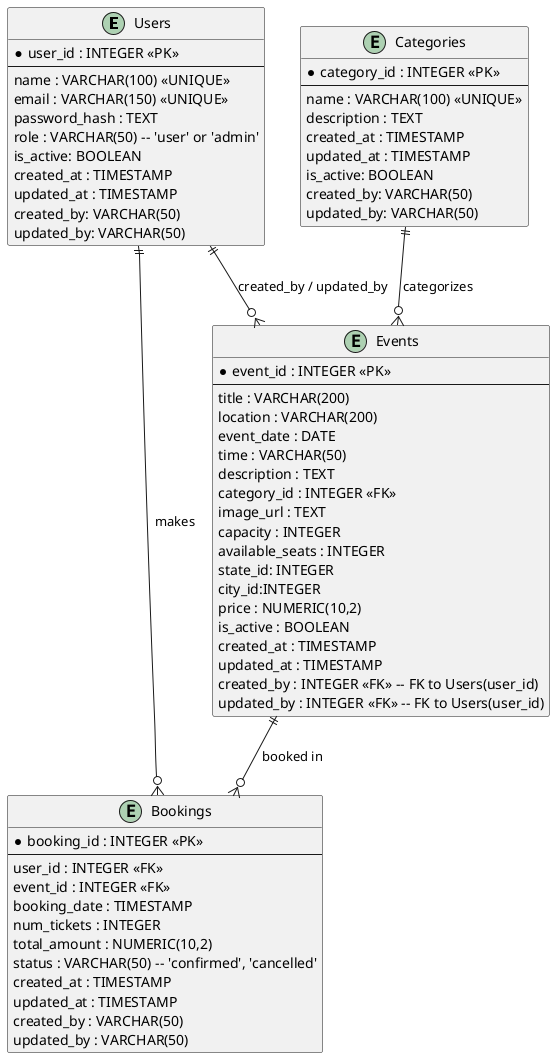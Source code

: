 @startuml
entity Users {
  * user_id : INTEGER <<PK>>
  --
  name : VARCHAR(100) <<UNIQUE>>
  email : VARCHAR(150) <<UNIQUE>>
  password_hash : TEXT
  role : VARCHAR(50) -- 'user' or 'admin'
  is_active: BOOLEAN
  created_at : TIMESTAMP
  updated_at : TIMESTAMP
  created_by: VARCHAR(50)
  updated_by: VARCHAR(50)
}

entity Categories {
  * category_id : INTEGER <<PK>>
  --
  name : VARCHAR(100) <<UNIQUE>>
  description : TEXT
  created_at : TIMESTAMP
  updated_at : TIMESTAMP
  is_active: BOOLEAN
  created_by: VARCHAR(50)
  updated_by: VARCHAR(50)
}

entity Events {
  * event_id : INTEGER <<PK>>
  --
  title : VARCHAR(200)
  location : VARCHAR(200)
  event_date : DATE
  time : VARCHAR(50)
  description : TEXT
  category_id : INTEGER <<FK>>
  image_url : TEXT
  capacity : INTEGER
  available_seats : INTEGER
  state_id: INTEGER
  city_id:INTEGER
  price : NUMERIC(10,2)
  is_active : BOOLEAN
  created_at : TIMESTAMP
  updated_at : TIMESTAMP
  created_by : INTEGER <<FK>> -- FK to Users(user_id)
  updated_by : INTEGER <<FK>> -- FK to Users(user_id)
}

entity Bookings {
  * booking_id : INTEGER <<PK>>
  --
  user_id : INTEGER <<FK>>
  event_id : INTEGER <<FK>>
  booking_date : TIMESTAMP
  num_tickets : INTEGER
  total_amount : NUMERIC(10,2)
  status : VARCHAR(50) -- 'confirmed', 'cancelled'
  created_at : TIMESTAMP
  updated_at : TIMESTAMP
  created_by : VARCHAR(50)
  updated_by : VARCHAR(50)
}

' Relationships
Users ||--o{ Events : "created_by / updated_by"
Users ||--o{ Bookings : "makes"
Categories ||--o{ Events : "categorizes"
Events ||--o{ Bookings : "booked in"
@enduml
